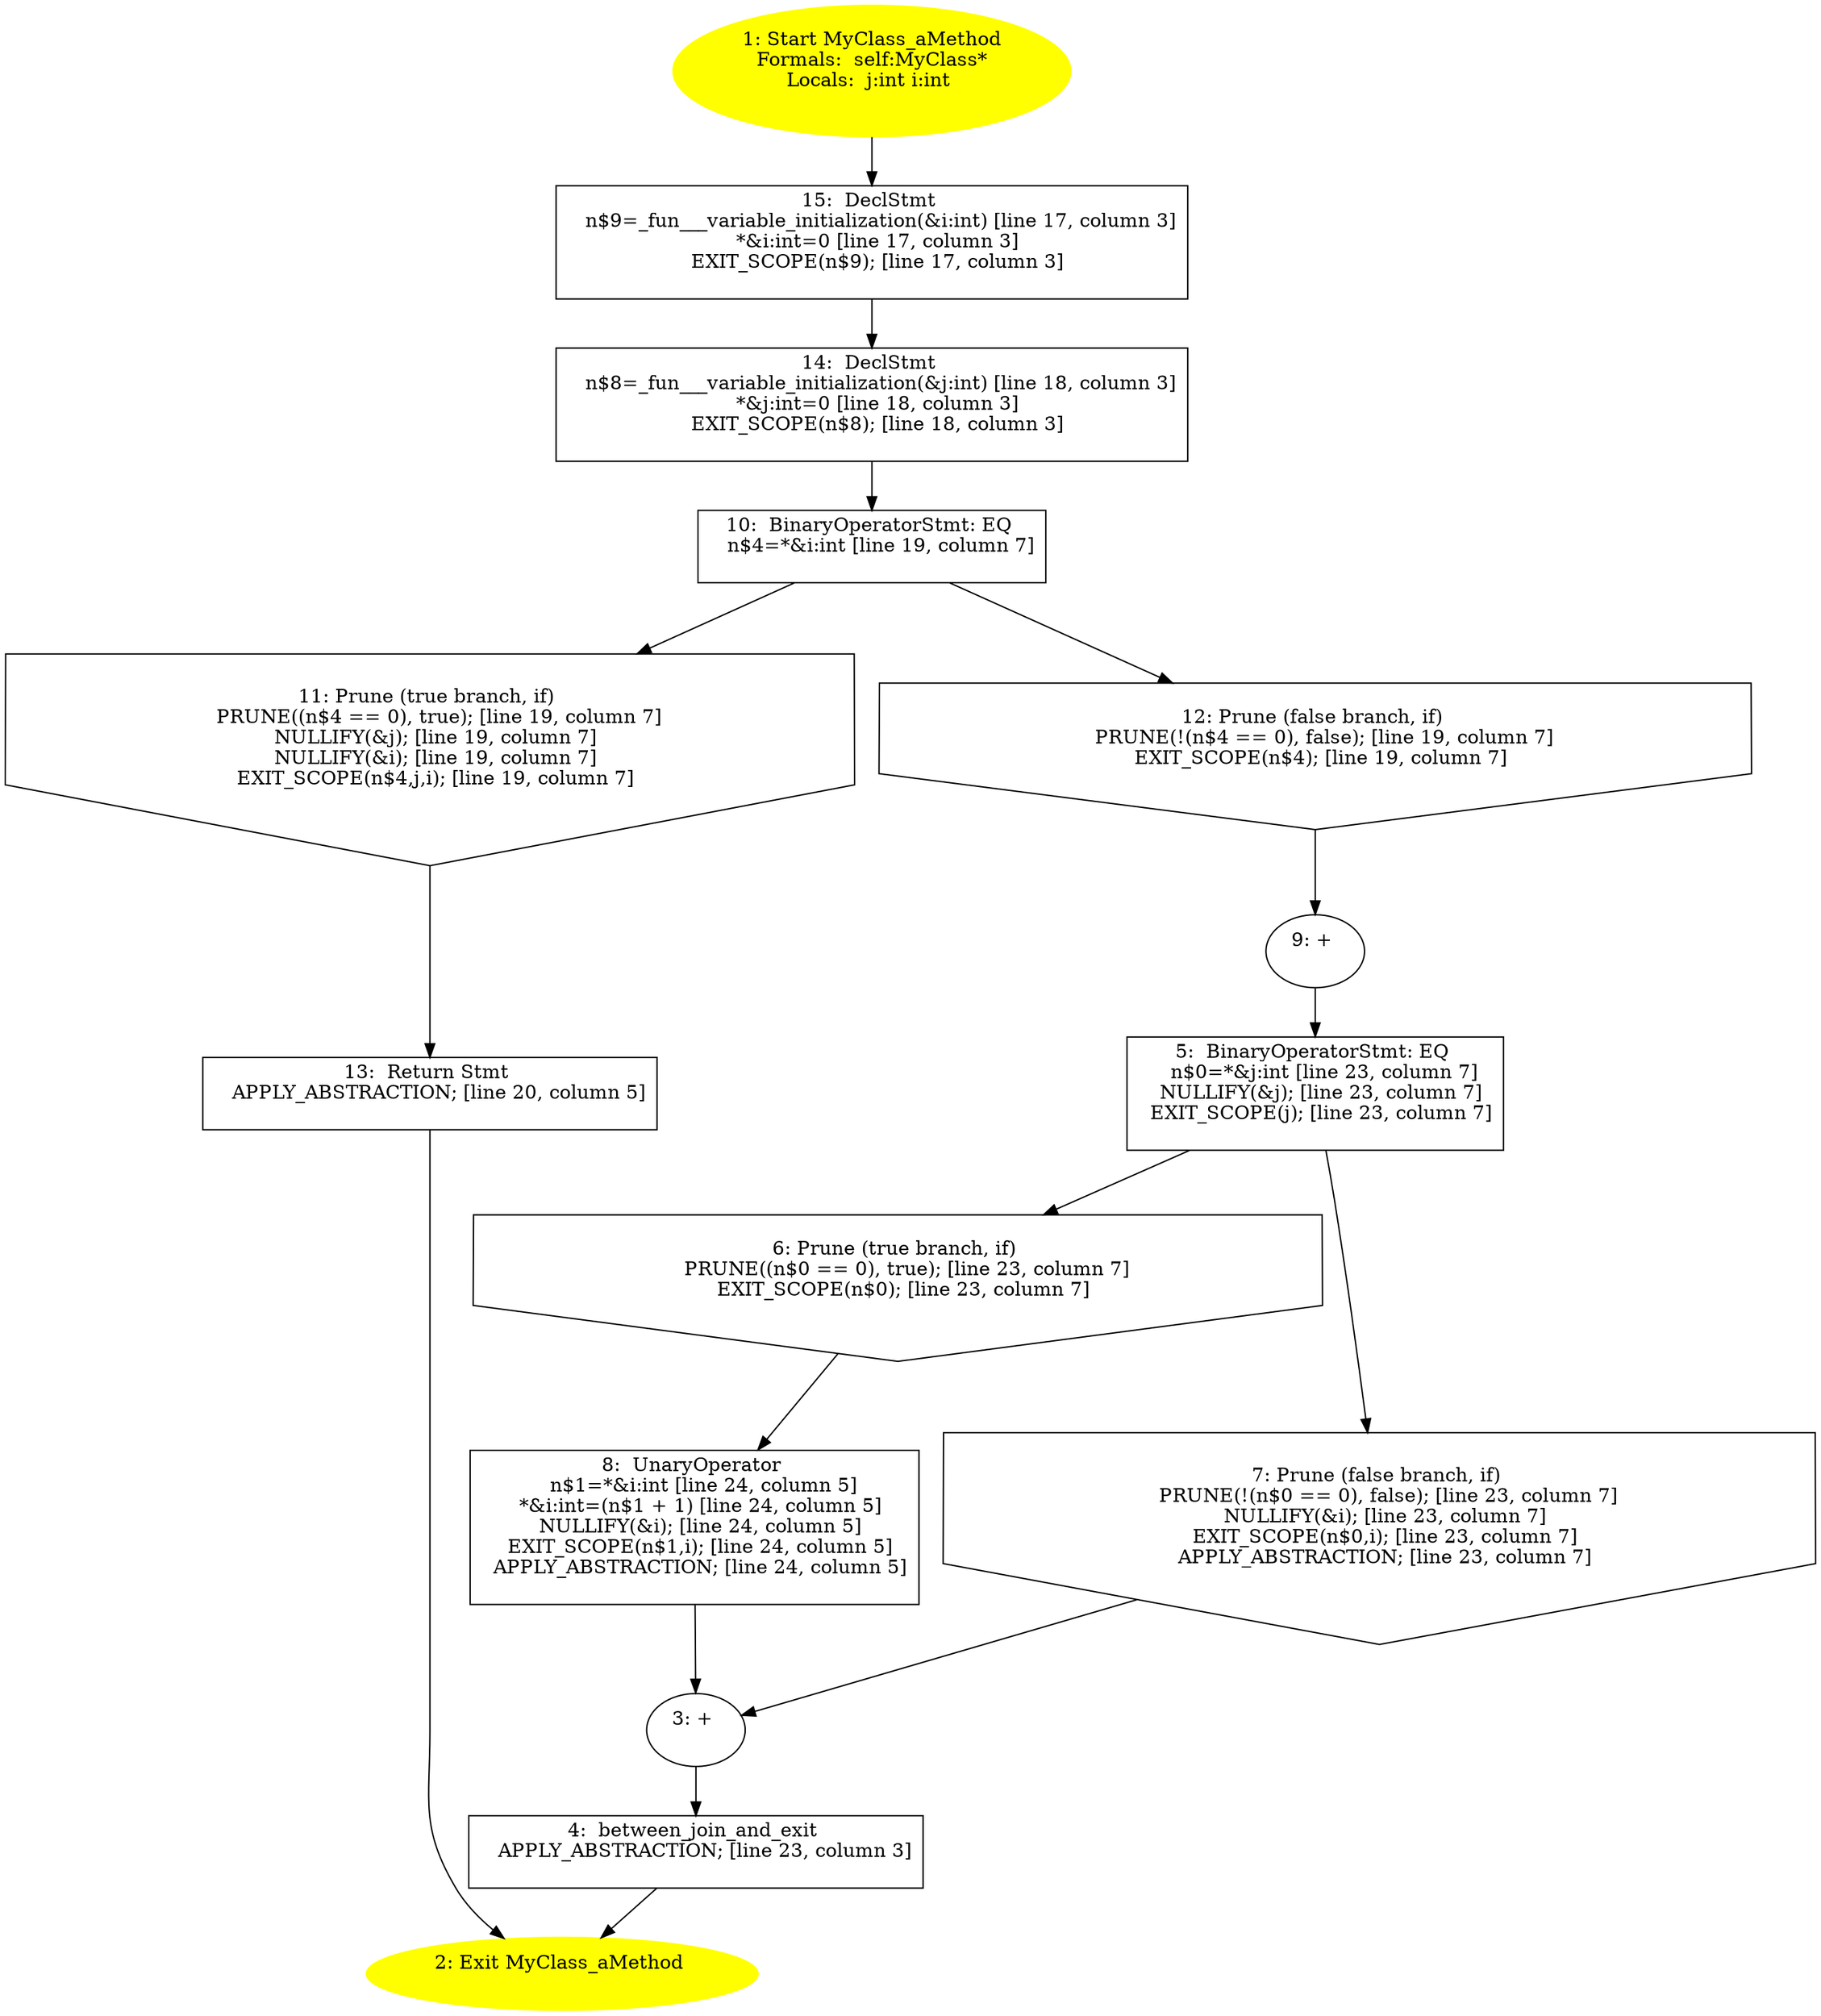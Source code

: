/* @generated */
digraph cfg {
"aMethod#MyClass#instance.af06019e61fb7341a36c141ed90caaaf_1" [label="1: Start MyClass_aMethod\nFormals:  self:MyClass*\nLocals:  j:int i:int \n  " color=yellow style=filled]
	

	 "aMethod#MyClass#instance.af06019e61fb7341a36c141ed90caaaf_1" -> "aMethod#MyClass#instance.af06019e61fb7341a36c141ed90caaaf_15" ;
"aMethod#MyClass#instance.af06019e61fb7341a36c141ed90caaaf_2" [label="2: Exit MyClass_aMethod \n  " color=yellow style=filled]
	

"aMethod#MyClass#instance.af06019e61fb7341a36c141ed90caaaf_3" [label="3: + \n  " ]
	

	 "aMethod#MyClass#instance.af06019e61fb7341a36c141ed90caaaf_3" -> "aMethod#MyClass#instance.af06019e61fb7341a36c141ed90caaaf_4" ;
"aMethod#MyClass#instance.af06019e61fb7341a36c141ed90caaaf_4" [label="4:  between_join_and_exit \n   APPLY_ABSTRACTION; [line 23, column 3]\n " shape="box"]
	

	 "aMethod#MyClass#instance.af06019e61fb7341a36c141ed90caaaf_4" -> "aMethod#MyClass#instance.af06019e61fb7341a36c141ed90caaaf_2" ;
"aMethod#MyClass#instance.af06019e61fb7341a36c141ed90caaaf_5" [label="5:  BinaryOperatorStmt: EQ \n   n$0=*&j:int [line 23, column 7]\n  NULLIFY(&j); [line 23, column 7]\n  EXIT_SCOPE(j); [line 23, column 7]\n " shape="box"]
	

	 "aMethod#MyClass#instance.af06019e61fb7341a36c141ed90caaaf_5" -> "aMethod#MyClass#instance.af06019e61fb7341a36c141ed90caaaf_6" ;
	 "aMethod#MyClass#instance.af06019e61fb7341a36c141ed90caaaf_5" -> "aMethod#MyClass#instance.af06019e61fb7341a36c141ed90caaaf_7" ;
"aMethod#MyClass#instance.af06019e61fb7341a36c141ed90caaaf_6" [label="6: Prune (true branch, if) \n   PRUNE((n$0 == 0), true); [line 23, column 7]\n  EXIT_SCOPE(n$0); [line 23, column 7]\n " shape="invhouse"]
	

	 "aMethod#MyClass#instance.af06019e61fb7341a36c141ed90caaaf_6" -> "aMethod#MyClass#instance.af06019e61fb7341a36c141ed90caaaf_8" ;
"aMethod#MyClass#instance.af06019e61fb7341a36c141ed90caaaf_7" [label="7: Prune (false branch, if) \n   PRUNE(!(n$0 == 0), false); [line 23, column 7]\n  NULLIFY(&i); [line 23, column 7]\n  EXIT_SCOPE(n$0,i); [line 23, column 7]\n  APPLY_ABSTRACTION; [line 23, column 7]\n " shape="invhouse"]
	

	 "aMethod#MyClass#instance.af06019e61fb7341a36c141ed90caaaf_7" -> "aMethod#MyClass#instance.af06019e61fb7341a36c141ed90caaaf_3" ;
"aMethod#MyClass#instance.af06019e61fb7341a36c141ed90caaaf_8" [label="8:  UnaryOperator \n   n$1=*&i:int [line 24, column 5]\n  *&i:int=(n$1 + 1) [line 24, column 5]\n  NULLIFY(&i); [line 24, column 5]\n  EXIT_SCOPE(n$1,i); [line 24, column 5]\n  APPLY_ABSTRACTION; [line 24, column 5]\n " shape="box"]
	

	 "aMethod#MyClass#instance.af06019e61fb7341a36c141ed90caaaf_8" -> "aMethod#MyClass#instance.af06019e61fb7341a36c141ed90caaaf_3" ;
"aMethod#MyClass#instance.af06019e61fb7341a36c141ed90caaaf_9" [label="9: + \n  " ]
	

	 "aMethod#MyClass#instance.af06019e61fb7341a36c141ed90caaaf_9" -> "aMethod#MyClass#instance.af06019e61fb7341a36c141ed90caaaf_5" ;
"aMethod#MyClass#instance.af06019e61fb7341a36c141ed90caaaf_10" [label="10:  BinaryOperatorStmt: EQ \n   n$4=*&i:int [line 19, column 7]\n " shape="box"]
	

	 "aMethod#MyClass#instance.af06019e61fb7341a36c141ed90caaaf_10" -> "aMethod#MyClass#instance.af06019e61fb7341a36c141ed90caaaf_11" ;
	 "aMethod#MyClass#instance.af06019e61fb7341a36c141ed90caaaf_10" -> "aMethod#MyClass#instance.af06019e61fb7341a36c141ed90caaaf_12" ;
"aMethod#MyClass#instance.af06019e61fb7341a36c141ed90caaaf_11" [label="11: Prune (true branch, if) \n   PRUNE((n$4 == 0), true); [line 19, column 7]\n  NULLIFY(&j); [line 19, column 7]\n  NULLIFY(&i); [line 19, column 7]\n  EXIT_SCOPE(n$4,j,i); [line 19, column 7]\n " shape="invhouse"]
	

	 "aMethod#MyClass#instance.af06019e61fb7341a36c141ed90caaaf_11" -> "aMethod#MyClass#instance.af06019e61fb7341a36c141ed90caaaf_13" ;
"aMethod#MyClass#instance.af06019e61fb7341a36c141ed90caaaf_12" [label="12: Prune (false branch, if) \n   PRUNE(!(n$4 == 0), false); [line 19, column 7]\n  EXIT_SCOPE(n$4); [line 19, column 7]\n " shape="invhouse"]
	

	 "aMethod#MyClass#instance.af06019e61fb7341a36c141ed90caaaf_12" -> "aMethod#MyClass#instance.af06019e61fb7341a36c141ed90caaaf_9" ;
"aMethod#MyClass#instance.af06019e61fb7341a36c141ed90caaaf_13" [label="13:  Return Stmt \n   APPLY_ABSTRACTION; [line 20, column 5]\n " shape="box"]
	

	 "aMethod#MyClass#instance.af06019e61fb7341a36c141ed90caaaf_13" -> "aMethod#MyClass#instance.af06019e61fb7341a36c141ed90caaaf_2" ;
"aMethod#MyClass#instance.af06019e61fb7341a36c141ed90caaaf_14" [label="14:  DeclStmt \n   n$8=_fun___variable_initialization(&j:int) [line 18, column 3]\n  *&j:int=0 [line 18, column 3]\n  EXIT_SCOPE(n$8); [line 18, column 3]\n " shape="box"]
	

	 "aMethod#MyClass#instance.af06019e61fb7341a36c141ed90caaaf_14" -> "aMethod#MyClass#instance.af06019e61fb7341a36c141ed90caaaf_10" ;
"aMethod#MyClass#instance.af06019e61fb7341a36c141ed90caaaf_15" [label="15:  DeclStmt \n   n$9=_fun___variable_initialization(&i:int) [line 17, column 3]\n  *&i:int=0 [line 17, column 3]\n  EXIT_SCOPE(n$9); [line 17, column 3]\n " shape="box"]
	

	 "aMethod#MyClass#instance.af06019e61fb7341a36c141ed90caaaf_15" -> "aMethod#MyClass#instance.af06019e61fb7341a36c141ed90caaaf_14" ;
}
